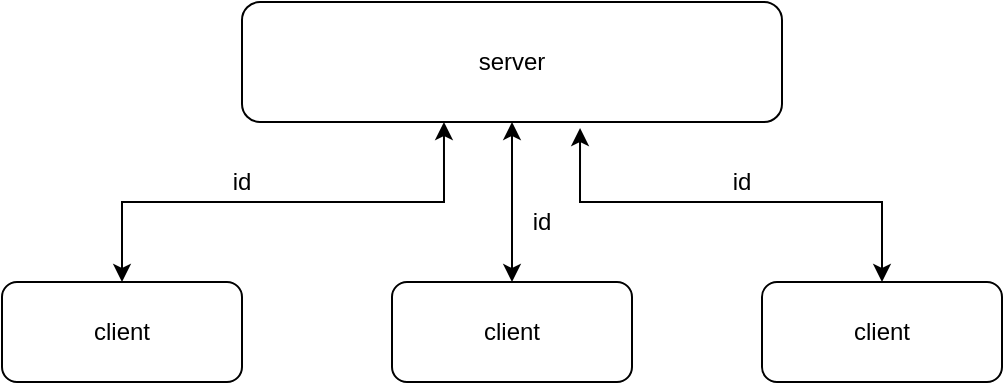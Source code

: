 <mxfile version="13.0.3" type="device" pages="3"><diagram id="p3TwrLjQoZW4akB-hMLb" name="结构图"><mxGraphModel dx="872" dy="548" grid="1" gridSize="10" guides="1" tooltips="1" connect="1" arrows="1" fold="1" page="1" pageScale="1" pageWidth="850" pageHeight="1100" math="0" shadow="0"><root><mxCell id="0"/><mxCell id="1" parent="0"/><mxCell id="MvOKve8WAqkrjjA9ZJ4Y-1" value="server" style="rounded=1;whiteSpace=wrap;html=1;" parent="1" vertex="1"><mxGeometry x="260" y="110" width="270" height="60" as="geometry"/></mxCell><mxCell id="MvOKve8WAqkrjjA9ZJ4Y-5" style="edgeStyle=orthogonalEdgeStyle;rounded=0;orthogonalLoop=1;jettySize=auto;html=1;entryX=0.374;entryY=1;entryDx=0;entryDy=0;entryPerimeter=0;startArrow=classic;startFill=1;" parent="1" source="MvOKve8WAqkrjjA9ZJ4Y-2" target="MvOKve8WAqkrjjA9ZJ4Y-1" edge="1"><mxGeometry relative="1" as="geometry"/></mxCell><mxCell id="MvOKve8WAqkrjjA9ZJ4Y-2" value="client" style="rounded=1;whiteSpace=wrap;html=1;" parent="1" vertex="1"><mxGeometry x="140" y="250" width="120" height="50" as="geometry"/></mxCell><mxCell id="MvOKve8WAqkrjjA9ZJ4Y-6" style="edgeStyle=orthogonalEdgeStyle;rounded=0;orthogonalLoop=1;jettySize=auto;html=1;entryX=0.5;entryY=1;entryDx=0;entryDy=0;startArrow=classic;startFill=1;" parent="1" source="MvOKve8WAqkrjjA9ZJ4Y-3" target="MvOKve8WAqkrjjA9ZJ4Y-1" edge="1"><mxGeometry relative="1" as="geometry"/></mxCell><mxCell id="MvOKve8WAqkrjjA9ZJ4Y-3" value="client" style="rounded=1;whiteSpace=wrap;html=1;" parent="1" vertex="1"><mxGeometry x="335" y="250" width="120" height="50" as="geometry"/></mxCell><mxCell id="MvOKve8WAqkrjjA9ZJ4Y-7" style="edgeStyle=orthogonalEdgeStyle;rounded=0;orthogonalLoop=1;jettySize=auto;html=1;entryX=0.626;entryY=1.05;entryDx=0;entryDy=0;entryPerimeter=0;startArrow=classic;startFill=1;" parent="1" source="MvOKve8WAqkrjjA9ZJ4Y-4" target="MvOKve8WAqkrjjA9ZJ4Y-1" edge="1"><mxGeometry relative="1" as="geometry"/></mxCell><mxCell id="MvOKve8WAqkrjjA9ZJ4Y-4" value="client" style="rounded=1;whiteSpace=wrap;html=1;" parent="1" vertex="1"><mxGeometry x="520" y="250" width="120" height="50" as="geometry"/></mxCell><mxCell id="MvOKve8WAqkrjjA9ZJ4Y-10" value="id" style="text;html=1;strokeColor=none;fillColor=none;align=center;verticalAlign=middle;whiteSpace=wrap;rounded=0;" parent="1" vertex="1"><mxGeometry x="240" y="190" width="40" height="20" as="geometry"/></mxCell><mxCell id="MvOKve8WAqkrjjA9ZJ4Y-11" value="id" style="text;html=1;strokeColor=none;fillColor=none;align=center;verticalAlign=middle;whiteSpace=wrap;rounded=0;" parent="1" vertex="1"><mxGeometry x="390" y="210" width="40" height="20" as="geometry"/></mxCell><mxCell id="MvOKve8WAqkrjjA9ZJ4Y-12" value="id" style="text;html=1;strokeColor=none;fillColor=none;align=center;verticalAlign=middle;whiteSpace=wrap;rounded=0;" parent="1" vertex="1"><mxGeometry x="490" y="190" width="40" height="20" as="geometry"/></mxCell></root></mxGraphModel></diagram><diagram id="pWYOv8M_gH3QzV04Z2q9" name="时序图"><mxGraphModel dx="1078" dy="630" grid="1" gridSize="10" guides="1" tooltips="1" connect="1" arrows="1" fold="1" page="1" pageScale="1" pageWidth="850" pageHeight="1100" math="0" shadow="0">&#xa;            <root>&#xa;                <mxCell id="FIX9njfnu0h1vKh93w-C-0"/>&#xa;                <mxCell id="FIX9njfnu0h1vKh93w-C-1" parent="FIX9njfnu0h1vKh93w-C-0"/>&#xa;                <mxCell id="FIX9njfnu0h1vKh93w-C-2" value="client" style="rounded=1;whiteSpace=wrap;html=1;" parent="FIX9njfnu0h1vKh93w-C-1" vertex="1">&#xa;                    <mxGeometry x="110" y="100" width="150" height="30" as="geometry"/>&#xa;                </mxCell>&#xa;                <mxCell id="FIX9njfnu0h1vKh93w-C-3" value="server" style="rounded=1;whiteSpace=wrap;html=1;" parent="FIX9njfnu0h1vKh93w-C-1" vertex="1">&#xa;                    <mxGeometry x="380" y="100" width="150" height="30" as="geometry"/>&#xa;                </mxCell>&#xa;                <mxCell id="FIX9njfnu0h1vKh93w-C-4" value="" style="endArrow=none;html=1;entryX=0.5;entryY=1;entryDx=0;entryDy=0;" parent="FIX9njfnu0h1vKh93w-C-1" target="FIX9njfnu0h1vKh93w-C-2" edge="1">&#xa;                    <mxGeometry width="50" height="50" relative="1" as="geometry">&#xa;                        <mxPoint x="190" y="520" as="sourcePoint"/>&#xa;                        <mxPoint x="210" y="250" as="targetPoint"/>&#xa;                    </mxGeometry>&#xa;                </mxCell>&#xa;                <mxCell id="FIX9njfnu0h1vKh93w-C-6" value="" style="endArrow=none;html=1;entryX=0.5;entryY=1;entryDx=0;entryDy=0;" parent="FIX9njfnu0h1vKh93w-C-1" target="FIX9njfnu0h1vKh93w-C-3" edge="1">&#xa;                    <mxGeometry width="50" height="50" relative="1" as="geometry">&#xa;                        <mxPoint x="455" y="520" as="sourcePoint"/>&#xa;                        <mxPoint x="480" y="290" as="targetPoint"/>&#xa;                    </mxGeometry>&#xa;                </mxCell>&#xa;                <mxCell id="FIX9njfnu0h1vKh93w-C-7" value="" style="endArrow=classic;html=1;" parent="FIX9njfnu0h1vKh93w-C-1" edge="1">&#xa;                    <mxGeometry width="50" height="50" relative="1" as="geometry">&#xa;                        <mxPoint x="190" y="180" as="sourcePoint"/>&#xa;                        <mxPoint x="450" y="180" as="targetPoint"/>&#xa;                    </mxGeometry>&#xa;                </mxCell>&#xa;                <mxCell id="FIX9njfnu0h1vKh93w-C-8" value="conn" style="text;html=1;strokeColor=none;fillColor=none;align=center;verticalAlign=middle;whiteSpace=wrap;rounded=0;" parent="FIX9njfnu0h1vKh93w-C-1" vertex="1">&#xa;                    <mxGeometry x="300" y="160" width="40" height="20" as="geometry"/>&#xa;                </mxCell>&#xa;                <mxCell id="FIX9njfnu0h1vKh93w-C-9" value="handshake" style="text;html=1;strokeColor=none;fillColor=none;align=center;verticalAlign=middle;whiteSpace=wrap;rounded=0;" parent="FIX9njfnu0h1vKh93w-C-1" vertex="1">&#xa;                    <mxGeometry x="300" y="250" width="40" height="20" as="geometry"/>&#xa;                </mxCell>&#xa;                <mxCell id="FIX9njfnu0h1vKh93w-C-10" value="" style="endArrow=classic;html=1;" parent="FIX9njfnu0h1vKh93w-C-1" edge="1">&#xa;                    <mxGeometry width="50" height="50" relative="1" as="geometry">&#xa;                        <mxPoint x="190" y="270" as="sourcePoint"/>&#xa;                        <mxPoint x="450" y="270" as="targetPoint"/>&#xa;                    </mxGeometry>&#xa;                </mxCell>&#xa;                <mxCell id="FIX9njfnu0h1vKh93w-C-12" value="" style="endArrow=classic;html=1;" parent="FIX9njfnu0h1vKh93w-C-1" edge="1">&#xa;                    <mxGeometry width="50" height="50" relative="1" as="geometry">&#xa;                        <mxPoint x="450" y="210" as="sourcePoint"/>&#xa;                        <mxPoint x="190" y="210" as="targetPoint"/>&#xa;                    </mxGeometry>&#xa;                </mxCell>&#xa;                <mxCell id="FIX9njfnu0h1vKh93w-C-13" value="connected" style="text;html=1;strokeColor=none;fillColor=none;align=center;verticalAlign=middle;whiteSpace=wrap;rounded=0;" parent="FIX9njfnu0h1vKh93w-C-1" vertex="1">&#xa;                    <mxGeometry x="300" y="70" width="40" height="20" as="geometry"/>&#xa;                </mxCell>&#xa;                <mxCell id="FIX9njfnu0h1vKh93w-C-14" value="" style="endArrow=classic;html=1;" parent="FIX9njfnu0h1vKh93w-C-1" edge="1">&#xa;                    <mxGeometry width="50" height="50" relative="1" as="geometry">&#xa;                        <mxPoint x="450" y="300" as="sourcePoint"/>&#xa;                        <mxPoint x="190" y="300" as="targetPoint"/>&#xa;                    </mxGeometry>&#xa;                </mxCell>&#xa;                <mxCell id="FIX9njfnu0h1vKh93w-C-17" value="" style="endArrow=classic;html=1;" parent="FIX9njfnu0h1vKh93w-C-1" edge="1">&#xa;                    <mxGeometry width="50" height="50" relative="1" as="geometry">&#xa;                        <mxPoint x="190" y="350" as="sourcePoint"/>&#xa;                        <mxPoint x="450" y="350" as="targetPoint"/>&#xa;                    </mxGeometry>&#xa;                </mxCell>&#xa;                <mxCell id="FIX9njfnu0h1vKh93w-C-18" value="authenticate" style="text;html=1;strokeColor=none;fillColor=none;align=center;verticalAlign=middle;whiteSpace=wrap;rounded=0;" parent="FIX9njfnu0h1vKh93w-C-1" vertex="1">&#xa;                    <mxGeometry x="300" y="330" width="40" height="20" as="geometry"/>&#xa;                </mxCell>&#xa;                <mxCell id="FIX9njfnu0h1vKh93w-C-19" value="" style="endArrow=classic;html=1;" parent="FIX9njfnu0h1vKh93w-C-1" edge="1">&#xa;                    <mxGeometry width="50" height="50" relative="1" as="geometry">&#xa;                        <mxPoint x="450" y="380" as="sourcePoint"/>&#xa;                        <mxPoint x="190" y="380" as="targetPoint"/>&#xa;                    </mxGeometry>&#xa;                </mxCell>&#xa;            </root>&#xa;        </mxGraphModel></diagram><diagram id="D_2QP7x9FwaMGV98lLa4" name="业务逻辑图"><mxGraphModel dx="2276" dy="860" grid="1" gridSize="10" guides="1" tooltips="1" connect="1" arrows="1" fold="1" page="1" pageScale="1" pageWidth="850" pageHeight="1100" math="0" shadow="0"><root><mxCell id="4JZmwXUB5c6Oa-Gv6tz_-0"/><mxCell id="4JZmwXUB5c6Oa-Gv6tz_-1" parent="4JZmwXUB5c6Oa-Gv6tz_-0"/><mxCell id="4JZmwXUB5c6Oa-Gv6tz_-95" value="agent channel" style="rounded=1;whiteSpace=wrap;html=1;dashed=1;verticalAlign=bottom;" parent="4JZmwXUB5c6Oa-Gv6tz_-1" vertex="1"><mxGeometry x="185" y="240" width="335" height="110" as="geometry"/></mxCell><mxCell id="4JZmwXUB5c6Oa-Gv6tz_-73" value="command function" style="rounded=1;whiteSpace=wrap;html=1;verticalAlign=bottom;dashed=1;" parent="4JZmwXUB5c6Oa-Gv6tz_-1" vertex="1"><mxGeometry x="-124.68" y="850" width="184.37" height="300" as="geometry"/></mxCell><mxCell id="4JZmwXUB5c6Oa-Gv6tz_-2" value="minion stub" style="rounded=1;whiteSpace=wrap;html=1;" parent="4JZmwXUB5c6Oa-Gv6tz_-1" vertex="1"><mxGeometry x="390" y="280" width="110" height="50" as="geometry"/></mxCell><mxCell id="4JZmwXUB5c6Oa-Gv6tz_-12" style="edgeStyle=orthogonalEdgeStyle;rounded=0;orthogonalLoop=1;jettySize=auto;html=1;" parent="4JZmwXUB5c6Oa-Gv6tz_-1" source="4JZmwXUB5c6Oa-Gv6tz_-4" target="4JZmwXUB5c6Oa-Gv6tz_-11" edge="1"><mxGeometry relative="1" as="geometry"/></mxCell><mxCell id="4JZmwXUB5c6Oa-Gv6tz_-4" value="agent" style="rounded=1;whiteSpace=wrap;html=1;" parent="4JZmwXUB5c6Oa-Gv6tz_-1" vertex="1"><mxGeometry x="390" y="410" width="110" height="50" as="geometry"/></mxCell><mxCell id="4JZmwXUB5c6Oa-Gv6tz_-10" style="edgeStyle=orthogonalEdgeStyle;rounded=0;orthogonalLoop=1;jettySize=auto;html=1;entryX=0.5;entryY=0;entryDx=0;entryDy=0;" parent="4JZmwXUB5c6Oa-Gv6tz_-1" source="4JZmwXUB5c6Oa-Gv6tz_-7" target="4JZmwXUB5c6Oa-Gv6tz_-4" edge="1"><mxGeometry relative="1" as="geometry"/></mxCell><mxCell id="4JZmwXUB5c6Oa-Gv6tz_-7" value="agent stub" style="rounded=1;whiteSpace=wrap;html=1;" parent="4JZmwXUB5c6Oa-Gv6tz_-1" vertex="1"><mxGeometry x="390" y="280" width="110" height="50" as="geometry"/></mxCell><mxCell id="4JZmwXUB5c6Oa-Gv6tz_-24" style="edgeStyle=orthogonalEdgeStyle;rounded=0;orthogonalLoop=1;jettySize=auto;html=1;exitX=0.75;exitY=1;exitDx=0;exitDy=0;entryX=0.75;entryY=0;entryDx=0;entryDy=0;" parent="4JZmwXUB5c6Oa-Gv6tz_-1" source="4JZmwXUB5c6Oa-Gv6tz_-11" target="4JZmwXUB5c6Oa-Gv6tz_-23" edge="1"><mxGeometry relative="1" as="geometry"/></mxCell><mxCell id="4JZmwXUB5c6Oa-Gv6tz_-11" value="command channel" style="rounded=1;whiteSpace=wrap;html=1;" parent="4JZmwXUB5c6Oa-Gv6tz_-1" vertex="1"><mxGeometry x="385" y="550" width="120" height="60" as="geometry"/></mxCell><mxCell id="4JZmwXUB5c6Oa-Gv6tz_-13" value="pull" style="text;html=1;strokeColor=none;fillColor=none;align=center;verticalAlign=middle;whiteSpace=wrap;rounded=0;" parent="4JZmwXUB5c6Oa-Gv6tz_-1" vertex="1"><mxGeometry x="450" y="360" width="40" height="20" as="geometry"/></mxCell><mxCell id="4JZmwXUB5c6Oa-Gv6tz_-14" value="push" style="text;html=1;strokeColor=none;fillColor=none;align=center;verticalAlign=middle;whiteSpace=wrap;rounded=0;" parent="4JZmwXUB5c6Oa-Gv6tz_-1" vertex="1"><mxGeometry x="450" y="500" width="40" height="20" as="geometry"/></mxCell><mxCell id="4JZmwXUB5c6Oa-Gv6tz_-16" style="edgeStyle=orthogonalEdgeStyle;rounded=0;orthogonalLoop=1;jettySize=auto;html=1;exitX=1;exitY=0.5;exitDx=0;exitDy=0;entryX=0;entryY=0.5;entryDx=0;entryDy=0;" parent="4JZmwXUB5c6Oa-Gv6tz_-1" source="4JZmwXUB5c6Oa-Gv6tz_-15" target="4JZmwXUB5c6Oa-Gv6tz_-7" edge="1"><mxGeometry relative="1" as="geometry"/></mxCell><mxCell id="4JZmwXUB5c6Oa-Gv6tz_-15" value="message channel" style="rounded=1;whiteSpace=wrap;html=1;" parent="4JZmwXUB5c6Oa-Gv6tz_-1" vertex="1"><mxGeometry x="210" y="280" width="110" height="50" as="geometry"/></mxCell><mxCell id="4JZmwXUB5c6Oa-Gv6tz_-18" value="" style="edgeStyle=orthogonalEdgeStyle;rounded=0;orthogonalLoop=1;jettySize=auto;html=1;" parent="4JZmwXUB5c6Oa-Gv6tz_-1" source="4JZmwXUB5c6Oa-Gv6tz_-17" target="4JZmwXUB5c6Oa-Gv6tz_-15" edge="1"><mxGeometry relative="1" as="geometry"/></mxCell><mxCell id="4JZmwXUB5c6Oa-Gv6tz_-17" value="message pump" style="rounded=1;whiteSpace=wrap;html=1;" parent="4JZmwXUB5c6Oa-Gv6tz_-1" vertex="1"><mxGeometry x="40" y="280" width="110" height="50" as="geometry"/></mxCell><mxCell id="4JZmwXUB5c6Oa-Gv6tz_-20" style="edgeStyle=orthogonalEdgeStyle;rounded=0;orthogonalLoop=1;jettySize=auto;html=1;entryX=0;entryY=0.5;entryDx=0;entryDy=0;" parent="4JZmwXUB5c6Oa-Gv6tz_-1" source="4JZmwXUB5c6Oa-Gv6tz_-19" target="4JZmwXUB5c6Oa-Gv6tz_-17" edge="1"><mxGeometry relative="1" as="geometry"/></mxCell><mxCell id="4JZmwXUB5c6Oa-Gv6tz_-19" value="queue" style="rounded=1;whiteSpace=wrap;html=1;" parent="4JZmwXUB5c6Oa-Gv6tz_-1" vertex="1"><mxGeometry x="-140" y="345" width="110" height="50" as="geometry"/></mxCell><mxCell id="4JZmwXUB5c6Oa-Gv6tz_-21" value="only one message" style="text;html=1;strokeColor=none;fillColor=none;align=center;verticalAlign=middle;whiteSpace=wrap;rounded=0;" parent="4JZmwXUB5c6Oa-Gv6tz_-1" vertex="1"><mxGeometry x="245" y="250" width="40" height="20" as="geometry"/></mxCell><mxCell id="4JZmwXUB5c6Oa-Gv6tz_-22" value="pull" style="text;html=1;strokeColor=none;fillColor=none;align=center;verticalAlign=middle;whiteSpace=wrap;rounded=0;" parent="4JZmwXUB5c6Oa-Gv6tz_-1" vertex="1"><mxGeometry x="340" y="280" width="40" height="20" as="geometry"/></mxCell><mxCell id="4JZmwXUB5c6Oa-Gv6tz_-26" style="edgeStyle=orthogonalEdgeStyle;rounded=0;orthogonalLoop=1;jettySize=auto;html=1;exitX=0.25;exitY=0;exitDx=0;exitDy=0;entryX=0.25;entryY=1;entryDx=0;entryDy=0;" parent="4JZmwXUB5c6Oa-Gv6tz_-1" source="4JZmwXUB5c6Oa-Gv6tz_-23" target="4JZmwXUB5c6Oa-Gv6tz_-11" edge="1"><mxGeometry relative="1" as="geometry"/></mxCell><mxCell id="4JZmwXUB5c6Oa-Gv6tz_-23" value="command function" style="rounded=1;whiteSpace=wrap;html=1;" parent="4JZmwXUB5c6Oa-Gv6tz_-1" vertex="1"><mxGeometry x="385" y="680" width="120" height="60" as="geometry"/></mxCell><mxCell id="4JZmwXUB5c6Oa-Gv6tz_-25" value="dispatch" style="text;html=1;strokeColor=none;fillColor=none;align=center;verticalAlign=middle;whiteSpace=wrap;rounded=0;" parent="4JZmwXUB5c6Oa-Gv6tz_-1" vertex="1"><mxGeometry x="480" y="630" width="40" height="20" as="geometry"/></mxCell><mxCell id="4JZmwXUB5c6Oa-Gv6tz_-27" value="register when init" style="text;html=1;strokeColor=none;fillColor=none;align=center;verticalAlign=middle;whiteSpace=wrap;rounded=0;" parent="4JZmwXUB5c6Oa-Gv6tz_-1" vertex="1"><mxGeometry x="350" y="630" width="60" height="20" as="geometry"/></mxCell><mxCell id="4JZmwXUB5c6Oa-Gv6tz_-28" value="send command message to remote client" style="text;html=1;strokeColor=none;fillColor=none;align=center;verticalAlign=middle;whiteSpace=wrap;rounded=0;" parent="4JZmwXUB5c6Oa-Gv6tz_-1" vertex="1"><mxGeometry x="130" y="200" width="190" height="20" as="geometry"/></mxCell><mxCell id="4JZmwXUB5c6Oa-Gv6tz_-31" value="invoke" style="edgeStyle=orthogonalEdgeStyle;rounded=0;orthogonalLoop=1;jettySize=auto;html=1;exitX=0.5;exitY=1;exitDx=0;exitDy=0;" parent="4JZmwXUB5c6Oa-Gv6tz_-1" source="4JZmwXUB5c6Oa-Gv6tz_-29" target="4JZmwXUB5c6Oa-Gv6tz_-30" edge="1"><mxGeometry relative="1" as="geometry"/></mxCell><mxCell id="4JZmwXUB5c6Oa-Gv6tz_-29" value="command function" style="rounded=1;whiteSpace=wrap;html=1;" parent="4JZmwXUB5c6Oa-Gv6tz_-1" vertex="1"><mxGeometry x="660" y="320" width="120" height="45" as="geometry"/></mxCell><mxCell id="4JZmwXUB5c6Oa-Gv6tz_-33" style="edgeStyle=orthogonalEdgeStyle;rounded=0;orthogonalLoop=1;jettySize=auto;html=1;entryX=0.5;entryY=0;entryDx=0;entryDy=0;" parent="4JZmwXUB5c6Oa-Gv6tz_-1" source="4JZmwXUB5c6Oa-Gv6tz_-30" target="4JZmwXUB5c6Oa-Gv6tz_-32" edge="1"><mxGeometry relative="1" as="geometry"/></mxCell><mxCell id="4JZmwXUB5c6Oa-Gv6tz_-30" value="execute" style="rounded=1;whiteSpace=wrap;html=1;" parent="4JZmwXUB5c6Oa-Gv6tz_-1" vertex="1"><mxGeometry x="660" y="450" width="120" height="40" as="geometry"/></mxCell><mxCell id="4JZmwXUB5c6Oa-Gv6tz_-35" value="" style="edgeStyle=orthogonalEdgeStyle;rounded=0;orthogonalLoop=1;jettySize=auto;html=1;entryX=0;entryY=0.5;entryDx=0;entryDy=0;" parent="4JZmwXUB5c6Oa-Gv6tz_-1" source="4JZmwXUB5c6Oa-Gv6tz_-32" target="4JZmwXUB5c6Oa-Gv6tz_-36" edge="1"><mxGeometry relative="1" as="geometry"><mxPoint x="840" y="580" as="targetPoint"/></mxGeometry></mxCell><mxCell id="4JZmwXUB5c6Oa-Gv6tz_-38" value="" style="edgeStyle=orthogonalEdgeStyle;rounded=0;orthogonalLoop=1;jettySize=auto;html=1;" parent="4JZmwXUB5c6Oa-Gv6tz_-1" source="4JZmwXUB5c6Oa-Gv6tz_-32" target="4JZmwXUB5c6Oa-Gv6tz_-37" edge="1"><mxGeometry relative="1" as="geometry"/></mxCell><mxCell id="4JZmwXUB5c6Oa-Gv6tz_-32" value="timeout" style="rhombus;whiteSpace=wrap;html=1;" parent="4JZmwXUB5c6Oa-Gv6tz_-1" vertex="1"><mxGeometry x="650" y="540" width="140" height="60" as="geometry"/></mxCell><mxCell id="4JZmwXUB5c6Oa-Gv6tz_-69" style="edgeStyle=orthogonalEdgeStyle;rounded=0;orthogonalLoop=1;jettySize=auto;html=1;entryX=1;entryY=0.5;entryDx=0;entryDy=0;" parent="4JZmwXUB5c6Oa-Gv6tz_-1" source="4JZmwXUB5c6Oa-Gv6tz_-36" target="4JZmwXUB5c6Oa-Gv6tz_-65" edge="1"><mxGeometry relative="1" as="geometry"><Array as="points"><mxPoint x="1040" y="500"/><mxPoint x="1040" y="740"/></Array></mxGeometry></mxCell><mxCell id="4JZmwXUB5c6Oa-Gv6tz_-36" value="callback" style="rounded=1;whiteSpace=wrap;html=1;" parent="4JZmwXUB5c6Oa-Gv6tz_-1" vertex="1"><mxGeometry x="880" y="480" width="120" height="40" as="geometry"/></mxCell><mxCell id="4JZmwXUB5c6Oa-Gv6tz_-66" style="edgeStyle=orthogonalEdgeStyle;rounded=0;orthogonalLoop=1;jettySize=auto;html=1;entryX=0.5;entryY=0;entryDx=0;entryDy=0;" parent="4JZmwXUB5c6Oa-Gv6tz_-1" source="4JZmwXUB5c6Oa-Gv6tz_-37" target="4JZmwXUB5c6Oa-Gv6tz_-65" edge="1"><mxGeometry relative="1" as="geometry"/></mxCell><mxCell id="4JZmwXUB5c6Oa-Gv6tz_-37" value="result" style="rounded=1;whiteSpace=wrap;html=1;" parent="4JZmwXUB5c6Oa-Gv6tz_-1" vertex="1"><mxGeometry x="660" y="650" width="120" height="40" as="geometry"/></mxCell><mxCell id="4JZmwXUB5c6Oa-Gv6tz_-64" style="edgeStyle=orthogonalEdgeStyle;rounded=0;orthogonalLoop=1;jettySize=auto;html=1;entryX=0;entryY=0.5;entryDx=0;entryDy=0;exitX=0.75;exitY=1;exitDx=0;exitDy=0;" parent="4JZmwXUB5c6Oa-Gv6tz_-1" source="4JZmwXUB5c6Oa-Gv6tz_-39" target="4JZmwXUB5c6Oa-Gv6tz_-63" edge="1"><mxGeometry relative="1" as="geometry"/></mxCell><mxCell id="4JZmwXUB5c6Oa-Gv6tz_-39" value="y" style="text;html=1;strokeColor=none;fillColor=none;align=center;verticalAlign=middle;whiteSpace=wrap;rounded=0;" parent="4JZmwXUB5c6Oa-Gv6tz_-1" vertex="1"><mxGeometry x="800" y="550" width="40" height="20" as="geometry"/></mxCell><mxCell id="4JZmwXUB5c6Oa-Gv6tz_-40" value="n" style="text;html=1;strokeColor=none;fillColor=none;align=center;verticalAlign=middle;whiteSpace=wrap;rounded=0;" parent="4JZmwXUB5c6Oa-Gv6tz_-1" vertex="1"><mxGeometry x="710" y="610" width="40" height="20" as="geometry"/></mxCell><mxCell id="4JZmwXUB5c6Oa-Gv6tz_-41" value="command execute" style="text;html=1;strokeColor=none;fillColor=none;align=center;verticalAlign=middle;whiteSpace=wrap;rounded=0;" parent="4JZmwXUB5c6Oa-Gv6tz_-1" vertex="1"><mxGeometry x="740" y="280" width="110" height="20" as="geometry"/></mxCell><mxCell id="4JZmwXUB5c6Oa-Gv6tz_-45" style="edgeStyle=orthogonalEdgeStyle;rounded=0;orthogonalLoop=1;jettySize=auto;html=1;" parent="4JZmwXUB5c6Oa-Gv6tz_-1" source="4JZmwXUB5c6Oa-Gv6tz_-42" target="4JZmwXUB5c6Oa-Gv6tz_-44" edge="1"><mxGeometry relative="1" as="geometry"/></mxCell><mxCell id="4JZmwXUB5c6Oa-Gv6tz_-42" value="init" style="rounded=1;whiteSpace=wrap;html=1;" parent="4JZmwXUB5c6Oa-Gv6tz_-1" vertex="1"><mxGeometry x="1140" y="500" width="70" height="40" as="geometry"/></mxCell><mxCell id="4JZmwXUB5c6Oa-Gv6tz_-43" value="client status" style="text;html=1;strokeColor=none;fillColor=none;align=center;verticalAlign=middle;whiteSpace=wrap;rounded=0;" parent="4JZmwXUB5c6Oa-Gv6tz_-1" vertex="1"><mxGeometry x="1245" y="350" width="100" height="20" as="geometry"/></mxCell><mxCell id="4JZmwXUB5c6Oa-Gv6tz_-47" style="edgeStyle=orthogonalEdgeStyle;rounded=0;orthogonalLoop=1;jettySize=auto;html=1;" parent="4JZmwXUB5c6Oa-Gv6tz_-1" source="4JZmwXUB5c6Oa-Gv6tz_-44" target="4JZmwXUB5c6Oa-Gv6tz_-46" edge="1"><mxGeometry relative="1" as="geometry"/></mxCell><mxCell id="4JZmwXUB5c6Oa-Gv6tz_-58" style="edgeStyle=orthogonalEdgeStyle;rounded=0;orthogonalLoop=1;jettySize=auto;html=1;entryX=0.5;entryY=0;entryDx=0;entryDy=0;" parent="4JZmwXUB5c6Oa-Gv6tz_-1" source="4JZmwXUB5c6Oa-Gv6tz_-44" target="4JZmwXUB5c6Oa-Gv6tz_-48" edge="1"><mxGeometry relative="1" as="geometry"/></mxCell><mxCell id="4JZmwXUB5c6Oa-Gv6tz_-59" style="edgeStyle=orthogonalEdgeStyle;rounded=0;orthogonalLoop=1;jettySize=auto;html=1;entryX=0;entryY=0.5;entryDx=0;entryDy=0;" parent="4JZmwXUB5c6Oa-Gv6tz_-1" source="4JZmwXUB5c6Oa-Gv6tz_-44" target="4JZmwXUB5c6Oa-Gv6tz_-49" edge="1"><mxGeometry relative="1" as="geometry"><Array as="points"><mxPoint x="1300" y="470"/></Array></mxGeometry></mxCell><mxCell id="4JZmwXUB5c6Oa-Gv6tz_-44" value="running" style="rounded=1;whiteSpace=wrap;html=1;" parent="4JZmwXUB5c6Oa-Gv6tz_-1" vertex="1"><mxGeometry x="1260" y="500" width="70" height="40" as="geometry"/></mxCell><mxCell id="4JZmwXUB5c6Oa-Gv6tz_-46" value="success" style="rounded=1;whiteSpace=wrap;html=1;" parent="4JZmwXUB5c6Oa-Gv6tz_-1" vertex="1"><mxGeometry x="1410" y="390" width="70" height="40" as="geometry"/></mxCell><mxCell id="4JZmwXUB5c6Oa-Gv6tz_-48" value="fail" style="rounded=1;whiteSpace=wrap;html=1;" parent="4JZmwXUB5c6Oa-Gv6tz_-1" vertex="1"><mxGeometry x="1410" y="580" width="70" height="40" as="geometry"/></mxCell><mxCell id="4JZmwXUB5c6Oa-Gv6tz_-49" value="timeout" style="rounded=1;whiteSpace=wrap;html=1;" parent="4JZmwXUB5c6Oa-Gv6tz_-1" vertex="1"><mxGeometry x="1350" y="450" width="70" height="40" as="geometry"/></mxCell><mxCell id="4JZmwXUB5c6Oa-Gv6tz_-60" value="" style="endArrow=classic;html=1;exitX=0.5;exitY=1;exitDx=0;exitDy=0;" parent="4JZmwXUB5c6Oa-Gv6tz_-1" source="4JZmwXUB5c6Oa-Gv6tz_-49" edge="1"><mxGeometry width="50" height="50" relative="1" as="geometry"><mxPoint x="1330" y="600" as="sourcePoint"/><mxPoint x="1385" y="520" as="targetPoint"/></mxGeometry></mxCell><mxCell id="4JZmwXUB5c6Oa-Gv6tz_-71" style="edgeStyle=orthogonalEdgeStyle;rounded=0;orthogonalLoop=1;jettySize=auto;html=1;entryX=1;entryY=0.25;entryDx=0;entryDy=0;exitX=0.5;exitY=1;exitDx=0;exitDy=0;" parent="4JZmwXUB5c6Oa-Gv6tz_-1" source="4JZmwXUB5c6Oa-Gv6tz_-63" target="4JZmwXUB5c6Oa-Gv6tz_-37" edge="1"><mxGeometry relative="1" as="geometry"/></mxCell><mxCell id="4JZmwXUB5c6Oa-Gv6tz_-63" value="wait for result" style="rounded=1;whiteSpace=wrap;html=1;" parent="4JZmwXUB5c6Oa-Gv6tz_-1" vertex="1"><mxGeometry x="880" y="580" width="120" height="40" as="geometry"/></mxCell><mxCell id="4JZmwXUB5c6Oa-Gv6tz_-65" value="result response" style="rounded=1;whiteSpace=wrap;html=1;" parent="4JZmwXUB5c6Oa-Gv6tz_-1" vertex="1"><mxGeometry x="800" y="720" width="120" height="40" as="geometry"/></mxCell><mxCell id="4JZmwXUB5c6Oa-Gv6tz_-77" style="edgeStyle=orthogonalEdgeStyle;rounded=0;orthogonalLoop=1;jettySize=auto;html=1;entryX=0.5;entryY=0;entryDx=0;entryDy=0;" parent="4JZmwXUB5c6Oa-Gv6tz_-1" source="4JZmwXUB5c6Oa-Gv6tz_-74" target="4JZmwXUB5c6Oa-Gv6tz_-75" edge="1"><mxGeometry relative="1" as="geometry"/></mxCell><mxCell id="4JZmwXUB5c6Oa-Gv6tz_-74" value="execute" style="rounded=1;whiteSpace=wrap;html=1;" parent="4JZmwXUB5c6Oa-Gv6tz_-1" vertex="1"><mxGeometry x="-87.5" y="975" width="110" height="50" as="geometry"/></mxCell><mxCell id="4JZmwXUB5c6Oa-Gv6tz_-79" style="edgeStyle=orthogonalEdgeStyle;rounded=0;orthogonalLoop=1;jettySize=auto;html=1;" parent="4JZmwXUB5c6Oa-Gv6tz_-1" source="4JZmwXUB5c6Oa-Gv6tz_-75" target="4JZmwXUB5c6Oa-Gv6tz_-78" edge="1"><mxGeometry relative="1" as="geometry"/></mxCell><mxCell id="4JZmwXUB5c6Oa-Gv6tz_-75" value="result response" style="rounded=1;whiteSpace=wrap;html=1;" parent="4JZmwXUB5c6Oa-Gv6tz_-1" vertex="1"><mxGeometry x="-87.5" y="1065" width="110" height="50" as="geometry"/></mxCell><mxCell id="4JZmwXUB5c6Oa-Gv6tz_-81" style="edgeStyle=orthogonalEdgeStyle;rounded=0;orthogonalLoop=1;jettySize=auto;html=1;entryX=0;entryY=0.5;entryDx=0;entryDy=0;" parent="4JZmwXUB5c6Oa-Gv6tz_-1" source="4JZmwXUB5c6Oa-Gv6tz_-78" target="4JZmwXUB5c6Oa-Gv6tz_-80" edge="1"><mxGeometry relative="1" as="geometry"/></mxCell><mxCell id="4JZmwXUB5c6Oa-Gv6tz_-78" value="command channel" style="rounded=1;whiteSpace=wrap;html=1;" parent="4JZmwXUB5c6Oa-Gv6tz_-1" vertex="1"><mxGeometry x="115" y="1065" width="110" height="50" as="geometry"/></mxCell><mxCell id="4JZmwXUB5c6Oa-Gv6tz_-83" style="edgeStyle=orthogonalEdgeStyle;rounded=0;orthogonalLoop=1;jettySize=auto;html=1;" parent="4JZmwXUB5c6Oa-Gv6tz_-1" source="4JZmwXUB5c6Oa-Gv6tz_-80" target="4JZmwXUB5c6Oa-Gv6tz_-82" edge="1"><mxGeometry relative="1" as="geometry"/></mxCell><mxCell id="4JZmwXUB5c6Oa-Gv6tz_-80" value="agent" style="rounded=1;whiteSpace=wrap;html=1;" parent="4JZmwXUB5c6Oa-Gv6tz_-1" vertex="1"><mxGeometry x="315" y="1065" width="110" height="50" as="geometry"/></mxCell><mxCell id="4JZmwXUB5c6Oa-Gv6tz_-87" style="edgeStyle=orthogonalEdgeStyle;rounded=0;orthogonalLoop=1;jettySize=auto;html=1;" parent="4JZmwXUB5c6Oa-Gv6tz_-1" source="4JZmwXUB5c6Oa-Gv6tz_-82" target="4JZmwXUB5c6Oa-Gv6tz_-86" edge="1"><mxGeometry relative="1" as="geometry"/></mxCell><mxCell id="4JZmwXUB5c6Oa-Gv6tz_-82" value="agent stub" style="rounded=1;whiteSpace=wrap;html=1;" parent="4JZmwXUB5c6Oa-Gv6tz_-1" vertex="1"><mxGeometry x="500" y="1065" width="110" height="50" as="geometry"/></mxCell><mxCell id="4JZmwXUB5c6Oa-Gv6tz_-85" style="edgeStyle=orthogonalEdgeStyle;rounded=0;orthogonalLoop=1;jettySize=auto;html=1;entryX=0.5;entryY=0;entryDx=0;entryDy=0;" parent="4JZmwXUB5c6Oa-Gv6tz_-1" source="4JZmwXUB5c6Oa-Gv6tz_-84" target="4JZmwXUB5c6Oa-Gv6tz_-74" edge="1"><mxGeometry relative="1" as="geometry"/></mxCell><mxCell id="4JZmwXUB5c6Oa-Gv6tz_-84" value="function" style="rounded=1;whiteSpace=wrap;html=1;" parent="4JZmwXUB5c6Oa-Gv6tz_-1" vertex="1"><mxGeometry x="-87.5" y="885" width="110" height="50" as="geometry"/></mxCell><mxCell id="4JZmwXUB5c6Oa-Gv6tz_-89" style="edgeStyle=orthogonalEdgeStyle;rounded=0;orthogonalLoop=1;jettySize=auto;html=1;" parent="4JZmwXUB5c6Oa-Gv6tz_-1" source="4JZmwXUB5c6Oa-Gv6tz_-86" target="4JZmwXUB5c6Oa-Gv6tz_-88" edge="1"><mxGeometry relative="1" as="geometry"/></mxCell><mxCell id="4JZmwXUB5c6Oa-Gv6tz_-86" value="message channel" style="rounded=1;whiteSpace=wrap;html=1;" parent="4JZmwXUB5c6Oa-Gv6tz_-1" vertex="1"><mxGeometry x="690" y="1065" width="110" height="50" as="geometry"/></mxCell><mxCell id="4JZmwXUB5c6Oa-Gv6tz_-88" value="returnner" style="rounded=1;whiteSpace=wrap;html=1;" parent="4JZmwXUB5c6Oa-Gv6tz_-1" vertex="1"><mxGeometry x="880" y="1065" width="110" height="50" as="geometry"/></mxCell><mxCell id="4JZmwXUB5c6Oa-Gv6tz_-90" value="result chan" style="text;html=1;strokeColor=none;fillColor=none;align=center;verticalAlign=middle;whiteSpace=wrap;rounded=0;dashed=1;" parent="4JZmwXUB5c6Oa-Gv6tz_-1" vertex="1"><mxGeometry x="59.69" y="1060" width="40" height="20" as="geometry"/></mxCell><mxCell id="4JZmwXUB5c6Oa-Gv6tz_-91" value="result chan" style="text;html=1;strokeColor=none;fillColor=none;align=center;verticalAlign=middle;whiteSpace=wrap;rounded=0;dashed=1;" parent="4JZmwXUB5c6Oa-Gv6tz_-1" vertex="1"><mxGeometry x="245" y="1065" width="40" height="20" as="geometry"/></mxCell><mxCell id="4JZmwXUB5c6Oa-Gv6tz_-92" value="pump" style="text;html=1;strokeColor=none;fillColor=none;align=center;verticalAlign=middle;whiteSpace=wrap;rounded=0;dashed=1;" parent="4JZmwXUB5c6Oa-Gv6tz_-1" vertex="1"><mxGeometry x="440" y="1065" width="40" height="20" as="geometry"/></mxCell><mxCell id="4JZmwXUB5c6Oa-Gv6tz_-93" value="result chan" style="text;html=1;strokeColor=none;fillColor=none;align=center;verticalAlign=middle;whiteSpace=wrap;rounded=0;dashed=1;" parent="4JZmwXUB5c6Oa-Gv6tz_-1" vertex="1"><mxGeometry x="630" y="1065" width="40" height="20" as="geometry"/></mxCell><mxCell id="4JZmwXUB5c6Oa-Gv6tz_-94" value="topic" style="text;html=1;strokeColor=none;fillColor=none;align=center;verticalAlign=middle;whiteSpace=wrap;rounded=0;dashed=1;" parent="4JZmwXUB5c6Oa-Gv6tz_-1" vertex="1"><mxGeometry x="-30" y="320" width="40" height="20" as="geometry"/></mxCell><mxCell id="IuxjlM-WTkZ5b7k9eUBD-2" style="edgeStyle=orthogonalEdgeStyle;rounded=0;orthogonalLoop=1;jettySize=auto;html=1;" edge="1" parent="4JZmwXUB5c6Oa-Gv6tz_-1" source="IuxjlM-WTkZ5b7k9eUBD-0" target="IuxjlM-WTkZ5b7k9eUBD-1"><mxGeometry relative="1" as="geometry"/></mxCell><mxCell id="IuxjlM-WTkZ5b7k9eUBD-0" value="agent" style="rounded=1;whiteSpace=wrap;html=1;" vertex="1" parent="4JZmwXUB5c6Oa-Gv6tz_-1"><mxGeometry x="-740" y="420" width="110" height="50" as="geometry"/></mxCell><mxCell id="IuxjlM-WTkZ5b7k9eUBD-5" value="" style="edgeStyle=orthogonalEdgeStyle;rounded=0;orthogonalLoop=1;jettySize=auto;html=1;" edge="1" parent="4JZmwXUB5c6Oa-Gv6tz_-1" source="IuxjlM-WTkZ5b7k9eUBD-1" target="IuxjlM-WTkZ5b7k9eUBD-4"><mxGeometry relative="1" as="geometry"/></mxCell><mxCell id="IuxjlM-WTkZ5b7k9eUBD-1" value="agent stub" style="rounded=1;whiteSpace=wrap;html=1;" vertex="1" parent="4JZmwXUB5c6Oa-Gv6tz_-1"><mxGeometry x="-530" y="420" width="110" height="50" as="geometry"/></mxCell><mxCell id="IuxjlM-WTkZ5b7k9eUBD-3" value="connected" style="text;html=1;strokeColor=none;fillColor=none;align=center;verticalAlign=middle;whiteSpace=wrap;rounded=0;" vertex="1" parent="4JZmwXUB5c6Oa-Gv6tz_-1"><mxGeometry x="-600" y="425" width="40" height="20" as="geometry"/></mxCell><mxCell id="IuxjlM-WTkZ5b7k9eUBD-8" style="edgeStyle=orthogonalEdgeStyle;rounded=0;orthogonalLoop=1;jettySize=auto;html=1;" edge="1" parent="4JZmwXUB5c6Oa-Gv6tz_-1" source="IuxjlM-WTkZ5b7k9eUBD-4" target="IuxjlM-WTkZ5b7k9eUBD-7"><mxGeometry relative="1" as="geometry"/></mxCell><mxCell id="IuxjlM-WTkZ5b7k9eUBD-4" value="authenticate" style="rounded=1;whiteSpace=wrap;html=1;" vertex="1" parent="4JZmwXUB5c6Oa-Gv6tz_-1"><mxGeometry x="-530" y="525" width="110" height="50" as="geometry"/></mxCell><mxCell id="IuxjlM-WTkZ5b7k9eUBD-6" value="auth" style="text;html=1;strokeColor=none;fillColor=none;align=center;verticalAlign=middle;whiteSpace=wrap;rounded=0;" vertex="1" parent="4JZmwXUB5c6Oa-Gv6tz_-1"><mxGeometry x="-480" y="490" width="40" height="20" as="geometry"/></mxCell><mxCell id="IuxjlM-WTkZ5b7k9eUBD-13" style="edgeStyle=orthogonalEdgeStyle;rounded=0;orthogonalLoop=1;jettySize=auto;html=1;" edge="1" parent="4JZmwXUB5c6Oa-Gv6tz_-1" source="IuxjlM-WTkZ5b7k9eUBD-7" target="IuxjlM-WTkZ5b7k9eUBD-12"><mxGeometry relative="1" as="geometry"/></mxCell><mxCell id="IuxjlM-WTkZ5b7k9eUBD-7" value="agent&amp;nbsp;channel" style="rounded=1;whiteSpace=wrap;html=1;" vertex="1" parent="4JZmwXUB5c6Oa-Gv6tz_-1"><mxGeometry x="-530" y="640" width="110" height="50" as="geometry"/></mxCell><mxCell id="IuxjlM-WTkZ5b7k9eUBD-11" value="created" style="text;html=1;strokeColor=none;fillColor=none;align=center;verticalAlign=middle;whiteSpace=wrap;rounded=0;" vertex="1" parent="4JZmwXUB5c6Oa-Gv6tz_-1"><mxGeometry x="-470" y="600" width="40" height="20" as="geometry"/></mxCell><mxCell id="IuxjlM-WTkZ5b7k9eUBD-12" value="agent-channel manager" style="rounded=1;whiteSpace=wrap;html=1;" vertex="1" parent="4JZmwXUB5c6Oa-Gv6tz_-1"><mxGeometry x="-340" y="640" width="110" height="50" as="geometry"/></mxCell><mxCell id="IuxjlM-WTkZ5b7k9eUBD-14" value="add" style="text;html=1;strokeColor=none;fillColor=none;align=center;verticalAlign=middle;whiteSpace=wrap;rounded=0;" vertex="1" parent="4JZmwXUB5c6Oa-Gv6tz_-1"><mxGeometry x="-400" y="640" width="40" height="20" as="geometry"/></mxCell><mxCell id="IuxjlM-WTkZ5b7k9eUBD-17" style="edgeStyle=orthogonalEdgeStyle;rounded=0;orthogonalLoop=1;jettySize=auto;html=1;entryX=0;entryY=0.5;entryDx=0;entryDy=0;" edge="1" parent="4JZmwXUB5c6Oa-Gv6tz_-1" source="IuxjlM-WTkZ5b7k9eUBD-15" target="IuxjlM-WTkZ5b7k9eUBD-21"><mxGeometry relative="1" as="geometry"/></mxCell><mxCell id="IuxjlM-WTkZ5b7k9eUBD-15" value="Actor" style="shape=umlActor;verticalLabelPosition=bottom;labelBackgroundColor=#ffffff;verticalAlign=top;html=1;outlineConnect=0;" vertex="1" parent="4JZmwXUB5c6Oa-Gv6tz_-1"><mxGeometry x="-410" y="347.5" width="20" height="45" as="geometry"/></mxCell><mxCell id="IuxjlM-WTkZ5b7k9eUBD-19" value="action" style="text;html=1;strokeColor=none;fillColor=none;align=center;verticalAlign=middle;whiteSpace=wrap;rounded=0;" vertex="1" parent="4JZmwXUB5c6Oa-Gv6tz_-1"><mxGeometry x="-360" y="362.5" width="40" height="20" as="geometry"/></mxCell><mxCell id="IuxjlM-WTkZ5b7k9eUBD-22" style="edgeStyle=orthogonalEdgeStyle;rounded=0;orthogonalLoop=1;jettySize=auto;html=1;entryX=0;entryY=0.5;entryDx=0;entryDy=0;" edge="1" parent="4JZmwXUB5c6Oa-Gv6tz_-1" source="IuxjlM-WTkZ5b7k9eUBD-21" target="4JZmwXUB5c6Oa-Gv6tz_-19"><mxGeometry relative="1" as="geometry"/></mxCell><mxCell id="IuxjlM-WTkZ5b7k9eUBD-21" value="command" style="rounded=1;whiteSpace=wrap;html=1;" vertex="1" parent="4JZmwXUB5c6Oa-Gv6tz_-1"><mxGeometry x="-300" y="350" width="100" height="40" as="geometry"/></mxCell></root></mxGraphModel></diagram></mxfile>
